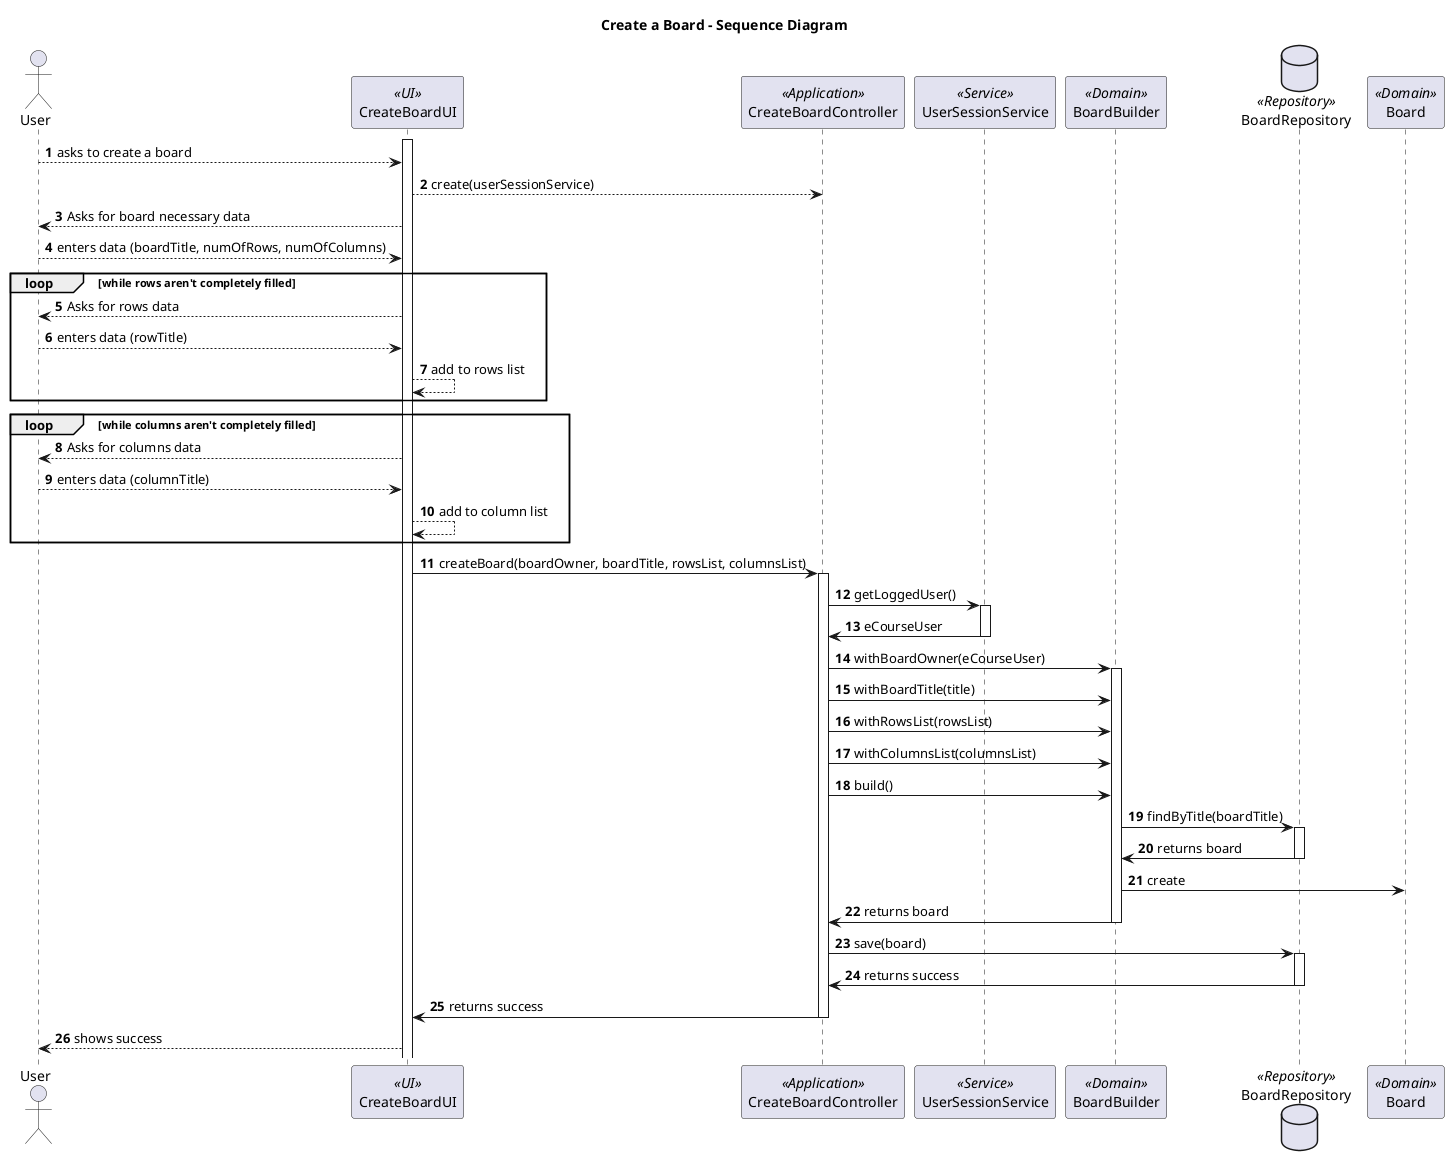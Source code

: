 @startuml

title Create a Board - Sequence Diagram

autonumber
actor User as U
participant "CreateBoardUI" as UI <<UI>>
participant "CreateBoardController" as Controller <<Application>>
participant "UserSessionService" as US <<Service>>
participant "BoardBuilder" as BB <<Domain>>
database "BoardRepository" as BR <<Repository>>
participant "Board" as B <<Domain>>



activate UI
U --> UI : asks to create a board
UI --> Controller : create(userSessionService)
UI --> U : Asks for board necessary data
U --> UI : enters data (boardTitle, numOfRows, numOfColumns)

loop while rows aren't completely filled
UI --> U : Asks for rows data
U --> UI : enters data (rowTitle)
UI --> UI : add to rows list
end loop

loop while columns aren't completely filled
UI --> U : Asks for columns data
U --> UI : enters data (columnTitle)
UI --> UI : add to column list
end loop



UI -> Controller: createBoard(boardOwner, boardTitle, rowsList, columnsList)
activate Controller
Controller -> US : getLoggedUser()
activate US
US -> Controller : eCourseUser
deactivate US


Controller -> BB: withBoardOwner(eCourseUser)
activate BB
Controller -> BB: withBoardTitle(title)
Controller -> BB: withRowsList(rowsList)
Controller -> BB: withColumnsList(columnsList)
Controller -> BB: build()

BB -> BR: findByTitle(boardTitle)
activate BR
BR -> BB: returns board
deactivate BR
BB -> B: create
BB -> Controller: returns board
deactivate BB

Controller -> BR: save(board)
activate BR
BR -> Controller: returns success
deactivate BR
Controller -> UI: returns success
deactivate Controller
UI --> U: shows success

@enduml
